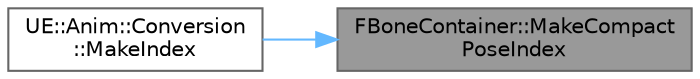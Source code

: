digraph "FBoneContainer::MakeCompactPoseIndex"
{
 // INTERACTIVE_SVG=YES
 // LATEX_PDF_SIZE
  bgcolor="transparent";
  edge [fontname=Helvetica,fontsize=10,labelfontname=Helvetica,labelfontsize=10];
  node [fontname=Helvetica,fontsize=10,shape=box,height=0.2,width=0.4];
  rankdir="RL";
  Node1 [id="Node000001",label="FBoneContainer::MakeCompact\lPoseIndex",height=0.2,width=0.4,color="gray40", fillcolor="grey60", style="filled", fontcolor="black",tooltip=" "];
  Node1 -> Node2 [id="edge1_Node000001_Node000002",dir="back",color="steelblue1",style="solid",tooltip=" "];
  Node2 [id="Node000002",label="UE::Anim::Conversion\l::MakeIndex",height=0.2,width=0.4,color="grey40", fillcolor="white", style="filled",URL="$db/d2a/namespaceUE_1_1Anim_1_1Conversion.html#a1b70ef099a8f60b47d5a79d2e5354bb9",tooltip=" "];
}
